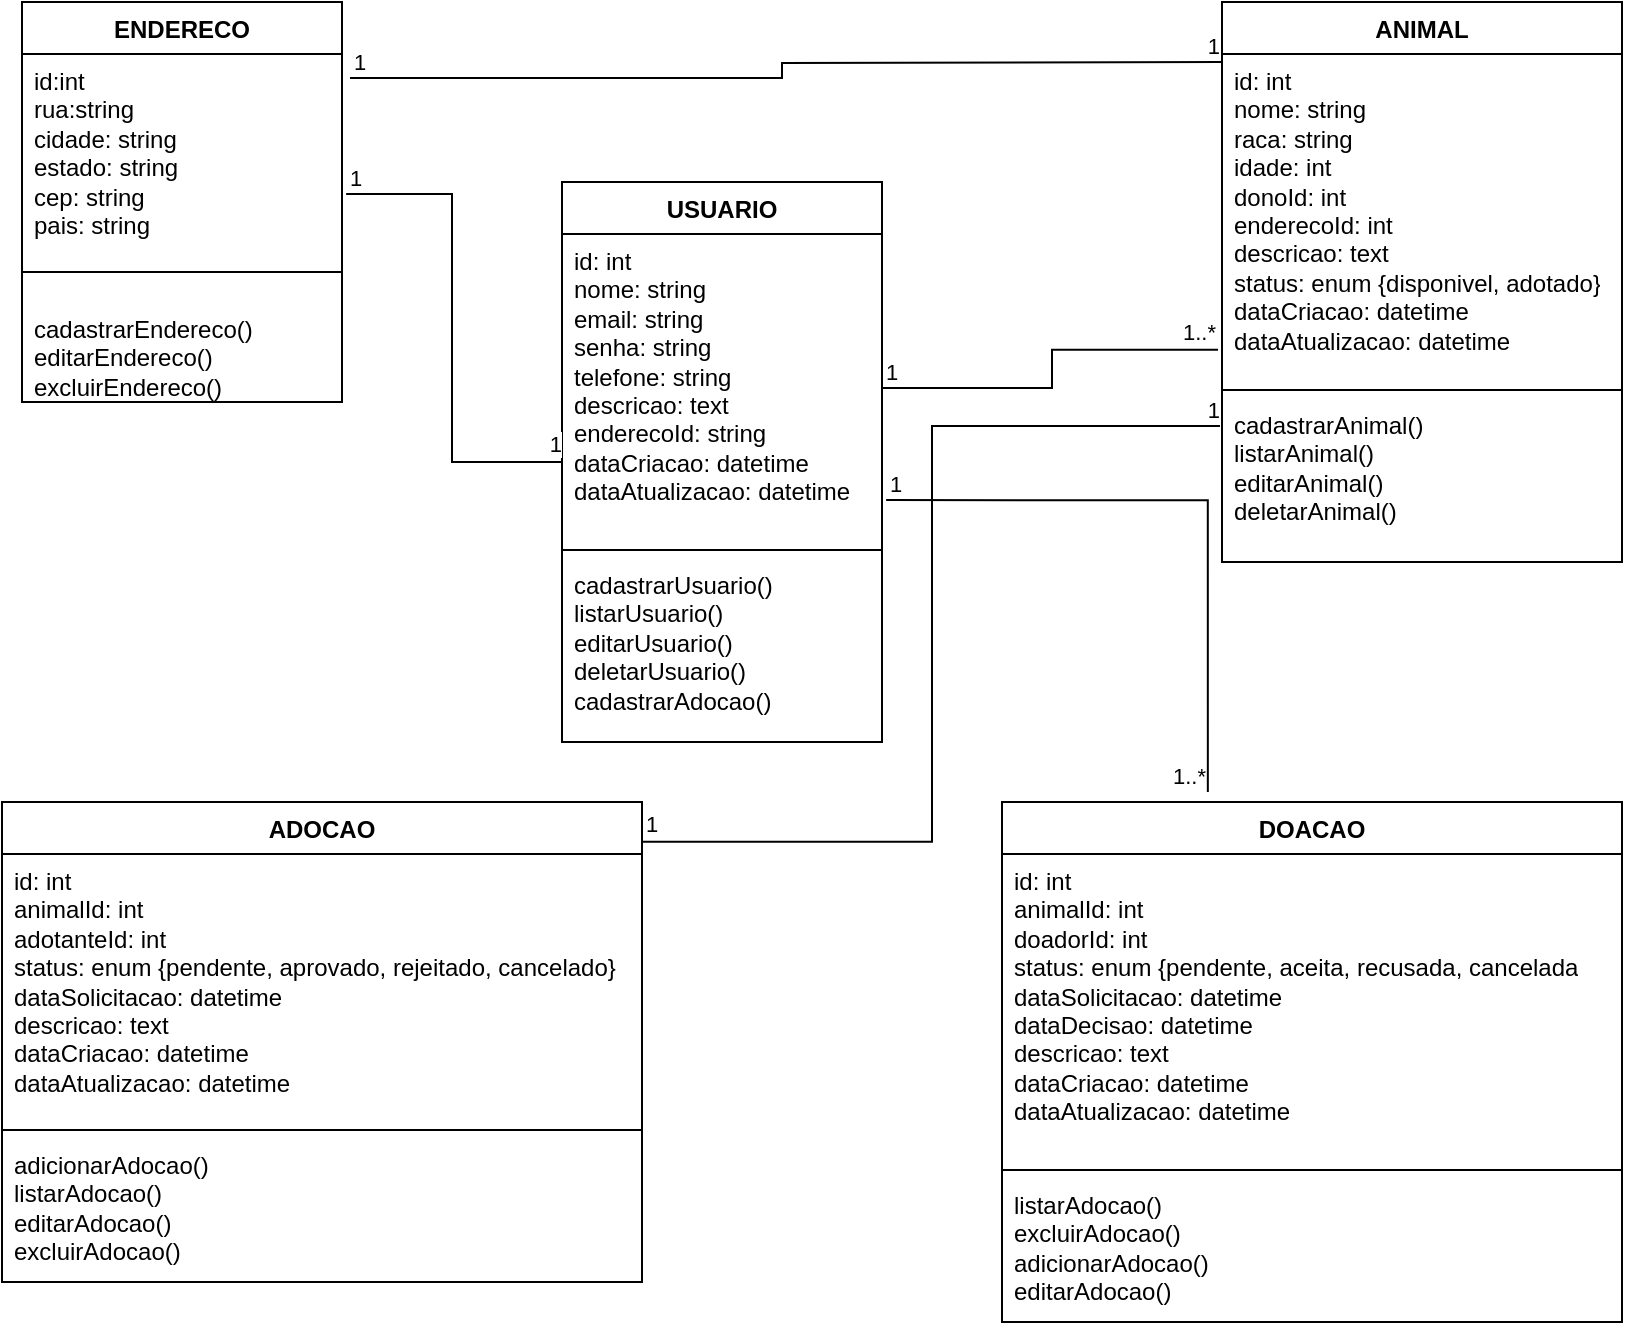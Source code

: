 <mxfile version="26.2.14">
  <diagram name="Página-1" id="byVd-cGKzUGu6L8oe7Ub">
    <mxGraphModel dx="946" dy="563" grid="1" gridSize="10" guides="1" tooltips="1" connect="1" arrows="1" fold="1" page="1" pageScale="1" pageWidth="827" pageHeight="1169" math="0" shadow="0">
      <root>
        <mxCell id="0" />
        <mxCell id="1" parent="0" />
        <mxCell id="cuir3odMGSEPCRtanvPZ-27" value="ENDERECO" style="swimlane;fontStyle=1;align=center;verticalAlign=top;childLayout=stackLayout;horizontal=1;startSize=26;horizontalStack=0;resizeParent=1;resizeParentMax=0;resizeLast=0;collapsible=1;marginBottom=0;whiteSpace=wrap;html=1;" vertex="1" parent="1">
          <mxGeometry x="20" width="160" height="200" as="geometry" />
        </mxCell>
        <mxCell id="cuir3odMGSEPCRtanvPZ-28" value="id:int&lt;div&gt;rua:string&lt;/div&gt;&lt;div&gt;cidade: string&lt;/div&gt;&lt;div&gt;estado: string&lt;/div&gt;&lt;div&gt;cep: string&lt;/div&gt;&lt;div&gt;pais: string&lt;/div&gt;" style="text;strokeColor=none;fillColor=none;align=left;verticalAlign=top;spacingLeft=4;spacingRight=4;overflow=hidden;rotatable=0;points=[[0,0.5],[1,0.5]];portConstraint=eastwest;whiteSpace=wrap;html=1;" vertex="1" parent="cuir3odMGSEPCRtanvPZ-27">
          <mxGeometry y="26" width="160" height="94" as="geometry" />
        </mxCell>
        <mxCell id="cuir3odMGSEPCRtanvPZ-29" value="" style="line;strokeWidth=1;fillColor=none;align=left;verticalAlign=middle;spacingTop=-1;spacingLeft=3;spacingRight=3;rotatable=0;labelPosition=right;points=[];portConstraint=eastwest;strokeColor=inherit;" vertex="1" parent="cuir3odMGSEPCRtanvPZ-27">
          <mxGeometry y="120" width="160" height="30" as="geometry" />
        </mxCell>
        <mxCell id="cuir3odMGSEPCRtanvPZ-30" value="cadastrarEndereco()&lt;div&gt;editarEndereco()&lt;/div&gt;&lt;div&gt;excluirEndereco()&lt;/div&gt;" style="text;strokeColor=none;fillColor=none;align=left;verticalAlign=top;spacingLeft=4;spacingRight=4;overflow=hidden;rotatable=0;points=[[0,0.5],[1,0.5]];portConstraint=eastwest;whiteSpace=wrap;html=1;" vertex="1" parent="cuir3odMGSEPCRtanvPZ-27">
          <mxGeometry y="150" width="160" height="50" as="geometry" />
        </mxCell>
        <mxCell id="cuir3odMGSEPCRtanvPZ-31" value="USUARIO" style="swimlane;fontStyle=1;align=center;verticalAlign=top;childLayout=stackLayout;horizontal=1;startSize=26;horizontalStack=0;resizeParent=1;resizeParentMax=0;resizeLast=0;collapsible=1;marginBottom=0;whiteSpace=wrap;html=1;" vertex="1" parent="1">
          <mxGeometry x="290" y="90" width="160" height="280" as="geometry" />
        </mxCell>
        <mxCell id="cuir3odMGSEPCRtanvPZ-32" value="id: int&lt;div&gt;nome: string&lt;/div&gt;&lt;div&gt;email: string&lt;/div&gt;&lt;div&gt;senha: string&lt;/div&gt;&lt;div&gt;telefone: string&lt;/div&gt;&lt;div&gt;descricao: text&lt;/div&gt;&lt;div&gt;enderecoId: string&lt;/div&gt;&lt;div&gt;dataCriacao: datetime&lt;/div&gt;&lt;div&gt;dataAtualizacao: datetime&lt;/div&gt;" style="text;strokeColor=none;fillColor=none;align=left;verticalAlign=top;spacingLeft=4;spacingRight=4;overflow=hidden;rotatable=0;points=[[0,0.5],[1,0.5]];portConstraint=eastwest;whiteSpace=wrap;html=1;" vertex="1" parent="cuir3odMGSEPCRtanvPZ-31">
          <mxGeometry y="26" width="160" height="154" as="geometry" />
        </mxCell>
        <mxCell id="cuir3odMGSEPCRtanvPZ-33" value="" style="line;strokeWidth=1;fillColor=none;align=left;verticalAlign=middle;spacingTop=-1;spacingLeft=3;spacingRight=3;rotatable=0;labelPosition=right;points=[];portConstraint=eastwest;strokeColor=inherit;" vertex="1" parent="cuir3odMGSEPCRtanvPZ-31">
          <mxGeometry y="180" width="160" height="8" as="geometry" />
        </mxCell>
        <mxCell id="cuir3odMGSEPCRtanvPZ-34" value="cadastrarUsuario()&lt;div&gt;listarUsuario()&lt;/div&gt;&lt;div&gt;editarUsuario()&lt;/div&gt;&lt;div&gt;deletarUsuario()&lt;/div&gt;&lt;div&gt;cadastrarAdocao()&lt;/div&gt;" style="text;strokeColor=none;fillColor=none;align=left;verticalAlign=top;spacingLeft=4;spacingRight=4;overflow=hidden;rotatable=0;points=[[0,0.5],[1,0.5]];portConstraint=eastwest;whiteSpace=wrap;html=1;" vertex="1" parent="cuir3odMGSEPCRtanvPZ-31">
          <mxGeometry y="188" width="160" height="92" as="geometry" />
        </mxCell>
        <mxCell id="cuir3odMGSEPCRtanvPZ-35" value="ANIMAL" style="swimlane;fontStyle=1;align=center;verticalAlign=top;childLayout=stackLayout;horizontal=1;startSize=26;horizontalStack=0;resizeParent=1;resizeParentMax=0;resizeLast=0;collapsible=1;marginBottom=0;whiteSpace=wrap;html=1;" vertex="1" parent="1">
          <mxGeometry x="620" width="200" height="280" as="geometry" />
        </mxCell>
        <mxCell id="cuir3odMGSEPCRtanvPZ-36" value="id: int&lt;div&gt;nome: string&lt;/div&gt;&lt;div&gt;raca: string&lt;/div&gt;&lt;div&gt;idade: int&lt;/div&gt;&lt;div&gt;donoId: int&lt;/div&gt;&lt;div&gt;enderecoId: int&lt;/div&gt;&lt;div&gt;descricao: text&lt;/div&gt;&lt;div&gt;status: enum {disponivel, adotado}&lt;/div&gt;&lt;div&gt;dataCriacao: datetime&lt;/div&gt;&lt;div&gt;dataAtualizacao: datetime&lt;/div&gt;" style="text;strokeColor=none;fillColor=none;align=left;verticalAlign=top;spacingLeft=4;spacingRight=4;overflow=hidden;rotatable=0;points=[[0,0.5],[1,0.5]];portConstraint=eastwest;whiteSpace=wrap;html=1;" vertex="1" parent="cuir3odMGSEPCRtanvPZ-35">
          <mxGeometry y="26" width="200" height="164" as="geometry" />
        </mxCell>
        <mxCell id="cuir3odMGSEPCRtanvPZ-37" value="" style="line;strokeWidth=1;fillColor=none;align=left;verticalAlign=middle;spacingTop=-1;spacingLeft=3;spacingRight=3;rotatable=0;labelPosition=right;points=[];portConstraint=eastwest;strokeColor=inherit;" vertex="1" parent="cuir3odMGSEPCRtanvPZ-35">
          <mxGeometry y="190" width="200" height="8" as="geometry" />
        </mxCell>
        <mxCell id="cuir3odMGSEPCRtanvPZ-38" value="cadastrarAnimal()&lt;div&gt;listarAnimal()&lt;/div&gt;&lt;div&gt;editarAnimal()&lt;/div&gt;&lt;div&gt;deletarAnimal()&lt;/div&gt;" style="text;strokeColor=none;fillColor=none;align=left;verticalAlign=top;spacingLeft=4;spacingRight=4;overflow=hidden;rotatable=0;points=[[0,0.5],[1,0.5]];portConstraint=eastwest;whiteSpace=wrap;html=1;" vertex="1" parent="cuir3odMGSEPCRtanvPZ-35">
          <mxGeometry y="198" width="200" height="82" as="geometry" />
        </mxCell>
        <mxCell id="cuir3odMGSEPCRtanvPZ-39" value="ADOCAO" style="swimlane;fontStyle=1;align=center;verticalAlign=top;childLayout=stackLayout;horizontal=1;startSize=26;horizontalStack=0;resizeParent=1;resizeParentMax=0;resizeLast=0;collapsible=1;marginBottom=0;whiteSpace=wrap;html=1;" vertex="1" parent="1">
          <mxGeometry x="10" y="400" width="320" height="240" as="geometry" />
        </mxCell>
        <mxCell id="cuir3odMGSEPCRtanvPZ-40" value="id: int&lt;div&gt;animalId: int&lt;/div&gt;&lt;div&gt;adotanteId: int&lt;/div&gt;&lt;div&gt;status: enum {pendente, aprovado, rejeitado, cancelado}&lt;/div&gt;&lt;div&gt;dataSolicitacao: datetime&lt;/div&gt;&lt;div&gt;descricao: text&lt;/div&gt;&lt;div&gt;dataCriacao: datetime&lt;/div&gt;&lt;div&gt;dataAtualizacao: datetime&lt;/div&gt;" style="text;strokeColor=none;fillColor=none;align=left;verticalAlign=top;spacingLeft=4;spacingRight=4;overflow=hidden;rotatable=0;points=[[0,0.5],[1,0.5]];portConstraint=eastwest;whiteSpace=wrap;html=1;" vertex="1" parent="cuir3odMGSEPCRtanvPZ-39">
          <mxGeometry y="26" width="320" height="134" as="geometry" />
        </mxCell>
        <mxCell id="cuir3odMGSEPCRtanvPZ-41" value="" style="line;strokeWidth=1;fillColor=none;align=left;verticalAlign=middle;spacingTop=-1;spacingLeft=3;spacingRight=3;rotatable=0;labelPosition=right;points=[];portConstraint=eastwest;strokeColor=inherit;" vertex="1" parent="cuir3odMGSEPCRtanvPZ-39">
          <mxGeometry y="160" width="320" height="8" as="geometry" />
        </mxCell>
        <mxCell id="cuir3odMGSEPCRtanvPZ-42" value="adicionarAdocao()&lt;div&gt;listarAdocao()&lt;/div&gt;&lt;div&gt;editarAdocao()&lt;/div&gt;&lt;div&gt;excluirAdocao()&lt;/div&gt;" style="text;strokeColor=none;fillColor=none;align=left;verticalAlign=top;spacingLeft=4;spacingRight=4;overflow=hidden;rotatable=0;points=[[0,0.5],[1,0.5]];portConstraint=eastwest;whiteSpace=wrap;html=1;" vertex="1" parent="cuir3odMGSEPCRtanvPZ-39">
          <mxGeometry y="168" width="320" height="72" as="geometry" />
        </mxCell>
        <mxCell id="cuir3odMGSEPCRtanvPZ-43" value="DOACAO" style="swimlane;fontStyle=1;align=center;verticalAlign=top;childLayout=stackLayout;horizontal=1;startSize=26;horizontalStack=0;resizeParent=1;resizeParentMax=0;resizeLast=0;collapsible=1;marginBottom=0;whiteSpace=wrap;html=1;" vertex="1" parent="1">
          <mxGeometry x="510" y="400" width="310" height="260" as="geometry" />
        </mxCell>
        <mxCell id="cuir3odMGSEPCRtanvPZ-44" value="id: int&lt;div&gt;animalId: int&lt;/div&gt;&lt;div&gt;doadorId: int&lt;/div&gt;&lt;div&gt;status: enum {pendente, aceita, recusada, cancelada&lt;/div&gt;&lt;div&gt;dataSolicitacao: datetime&lt;/div&gt;&lt;div&gt;dataDecisao: datetime&lt;/div&gt;&lt;div&gt;descricao: text&lt;/div&gt;&lt;div&gt;dataCriacao: datetime&lt;/div&gt;&lt;div&gt;dataAtualizacao: datetime&lt;/div&gt;" style="text;strokeColor=none;fillColor=none;align=left;verticalAlign=top;spacingLeft=4;spacingRight=4;overflow=hidden;rotatable=0;points=[[0,0.5],[1,0.5]];portConstraint=eastwest;whiteSpace=wrap;html=1;" vertex="1" parent="cuir3odMGSEPCRtanvPZ-43">
          <mxGeometry y="26" width="310" height="154" as="geometry" />
        </mxCell>
        <mxCell id="cuir3odMGSEPCRtanvPZ-45" value="" style="line;strokeWidth=1;fillColor=none;align=left;verticalAlign=middle;spacingTop=-1;spacingLeft=3;spacingRight=3;rotatable=0;labelPosition=right;points=[];portConstraint=eastwest;strokeColor=inherit;" vertex="1" parent="cuir3odMGSEPCRtanvPZ-43">
          <mxGeometry y="180" width="310" height="8" as="geometry" />
        </mxCell>
        <mxCell id="cuir3odMGSEPCRtanvPZ-46" value="listarAdocao()&lt;div&gt;excluirAdocao()&lt;/div&gt;&lt;div&gt;adicionarAdocao()&lt;/div&gt;&lt;div&gt;editarAdocao()&lt;/div&gt;" style="text;strokeColor=none;fillColor=none;align=left;verticalAlign=top;spacingLeft=4;spacingRight=4;overflow=hidden;rotatable=0;points=[[0,0.5],[1,0.5]];portConstraint=eastwest;whiteSpace=wrap;html=1;" vertex="1" parent="cuir3odMGSEPCRtanvPZ-43">
          <mxGeometry y="188" width="310" height="72" as="geometry" />
        </mxCell>
        <mxCell id="cuir3odMGSEPCRtanvPZ-56" value="" style="endArrow=none;html=1;edgeStyle=orthogonalEdgeStyle;rounded=0;entryX=-0.01;entryY=0.902;entryDx=0;entryDy=0;entryPerimeter=0;" edge="1" parent="1" source="cuir3odMGSEPCRtanvPZ-32" target="cuir3odMGSEPCRtanvPZ-36">
          <mxGeometry relative="1" as="geometry">
            <mxPoint x="480" y="190" as="sourcePoint" />
            <mxPoint x="600" y="190" as="targetPoint" />
          </mxGeometry>
        </mxCell>
        <mxCell id="cuir3odMGSEPCRtanvPZ-57" value="1" style="edgeLabel;resizable=0;html=1;align=left;verticalAlign=bottom;" connectable="0" vertex="1" parent="cuir3odMGSEPCRtanvPZ-56">
          <mxGeometry x="-1" relative="1" as="geometry" />
        </mxCell>
        <mxCell id="cuir3odMGSEPCRtanvPZ-58" value="1..*" style="edgeLabel;resizable=0;html=1;align=right;verticalAlign=bottom;" connectable="0" vertex="1" parent="cuir3odMGSEPCRtanvPZ-56">
          <mxGeometry x="1" relative="1" as="geometry" />
        </mxCell>
        <mxCell id="cuir3odMGSEPCRtanvPZ-62" value="" style="endArrow=none;html=1;edgeStyle=orthogonalEdgeStyle;rounded=0;entryX=0;entryY=0.74;entryDx=0;entryDy=0;entryPerimeter=0;exitX=1.013;exitY=0.745;exitDx=0;exitDy=0;exitPerimeter=0;" edge="1" parent="1" source="cuir3odMGSEPCRtanvPZ-28" target="cuir3odMGSEPCRtanvPZ-32">
          <mxGeometry relative="1" as="geometry">
            <mxPoint x="110" y="229.5" as="sourcePoint" />
            <mxPoint x="270" y="229.5" as="targetPoint" />
          </mxGeometry>
        </mxCell>
        <mxCell id="cuir3odMGSEPCRtanvPZ-63" value="1" style="edgeLabel;resizable=0;html=1;align=left;verticalAlign=bottom;" connectable="0" vertex="1" parent="cuir3odMGSEPCRtanvPZ-62">
          <mxGeometry x="-1" relative="1" as="geometry" />
        </mxCell>
        <mxCell id="cuir3odMGSEPCRtanvPZ-64" value="1" style="edgeLabel;resizable=0;html=1;align=right;verticalAlign=bottom;" connectable="0" vertex="1" parent="cuir3odMGSEPCRtanvPZ-62">
          <mxGeometry x="1" relative="1" as="geometry" />
        </mxCell>
        <mxCell id="cuir3odMGSEPCRtanvPZ-66" value="" style="endArrow=none;html=1;edgeStyle=orthogonalEdgeStyle;rounded=0;exitX=1.025;exitY=0.128;exitDx=0;exitDy=0;exitPerimeter=0;" edge="1" parent="1" source="cuir3odMGSEPCRtanvPZ-28">
          <mxGeometry relative="1" as="geometry">
            <mxPoint x="460" y="30" as="sourcePoint" />
            <mxPoint x="620" y="30" as="targetPoint" />
          </mxGeometry>
        </mxCell>
        <mxCell id="cuir3odMGSEPCRtanvPZ-67" value="1" style="edgeLabel;resizable=0;html=1;align=left;verticalAlign=bottom;" connectable="0" vertex="1" parent="cuir3odMGSEPCRtanvPZ-66">
          <mxGeometry x="-1" relative="1" as="geometry" />
        </mxCell>
        <mxCell id="cuir3odMGSEPCRtanvPZ-68" value="1" style="edgeLabel;resizable=0;html=1;align=right;verticalAlign=bottom;" connectable="0" vertex="1" parent="cuir3odMGSEPCRtanvPZ-66">
          <mxGeometry x="1" relative="1" as="geometry" />
        </mxCell>
        <mxCell id="cuir3odMGSEPCRtanvPZ-69" value="" style="endArrow=none;html=1;edgeStyle=orthogonalEdgeStyle;rounded=0;exitX=1.013;exitY=0.864;exitDx=0;exitDy=0;exitPerimeter=0;entryX=0.332;entryY=-0.019;entryDx=0;entryDy=0;entryPerimeter=0;" edge="1" parent="1" source="cuir3odMGSEPCRtanvPZ-32" target="cuir3odMGSEPCRtanvPZ-43">
          <mxGeometry relative="1" as="geometry">
            <mxPoint x="480" y="310" as="sourcePoint" />
            <mxPoint x="640" y="310" as="targetPoint" />
          </mxGeometry>
        </mxCell>
        <mxCell id="cuir3odMGSEPCRtanvPZ-70" value="1" style="edgeLabel;resizable=0;html=1;align=left;verticalAlign=bottom;" connectable="0" vertex="1" parent="cuir3odMGSEPCRtanvPZ-69">
          <mxGeometry x="-1" relative="1" as="geometry" />
        </mxCell>
        <mxCell id="cuir3odMGSEPCRtanvPZ-71" value="1..*" style="edgeLabel;resizable=0;html=1;align=right;verticalAlign=bottom;" connectable="0" vertex="1" parent="cuir3odMGSEPCRtanvPZ-69">
          <mxGeometry x="1" relative="1" as="geometry" />
        </mxCell>
        <mxCell id="cuir3odMGSEPCRtanvPZ-72" value="" style="endArrow=none;html=1;edgeStyle=orthogonalEdgeStyle;rounded=0;exitX=1;exitY=0.083;exitDx=0;exitDy=0;exitPerimeter=0;entryX=-0.005;entryY=0.171;entryDx=0;entryDy=0;entryPerimeter=0;" edge="1" parent="1" source="cuir3odMGSEPCRtanvPZ-39" target="cuir3odMGSEPCRtanvPZ-38">
          <mxGeometry relative="1" as="geometry">
            <mxPoint x="600" y="340" as="sourcePoint" />
            <mxPoint x="720" y="310" as="targetPoint" />
          </mxGeometry>
        </mxCell>
        <mxCell id="cuir3odMGSEPCRtanvPZ-73" value="1" style="edgeLabel;resizable=0;html=1;align=left;verticalAlign=bottom;" connectable="0" vertex="1" parent="cuir3odMGSEPCRtanvPZ-72">
          <mxGeometry x="-1" relative="1" as="geometry" />
        </mxCell>
        <mxCell id="cuir3odMGSEPCRtanvPZ-74" value="1" style="edgeLabel;resizable=0;html=1;align=right;verticalAlign=bottom;" connectable="0" vertex="1" parent="cuir3odMGSEPCRtanvPZ-72">
          <mxGeometry x="1" relative="1" as="geometry" />
        </mxCell>
      </root>
    </mxGraphModel>
  </diagram>
</mxfile>
